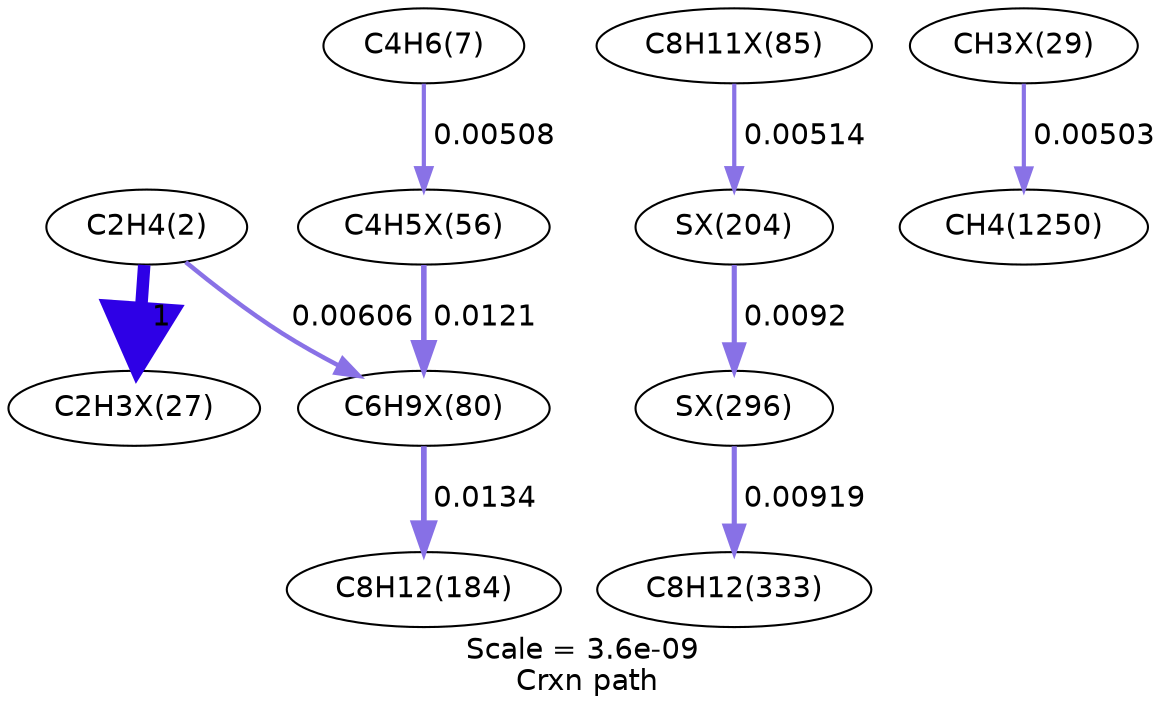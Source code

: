 digraph reaction_paths {
center=1;
s5 -> s48[fontname="Helvetica", style="setlinewidth(6)", arrowsize=3, color="0.7, 1.5, 0.9"
, label=" 1"];
s5 -> s65[fontname="Helvetica", style="setlinewidth(2.15)", arrowsize=1.07, color="0.7, 0.506, 0.9"
, label=" 0.00606"];
s8 -> s59[fontname="Helvetica", style="setlinewidth(2.01)", arrowsize=1.01, color="0.7, 0.505, 0.9"
, label=" 0.00508"];
s59 -> s65[fontname="Helvetica", style="setlinewidth(2.67)", arrowsize=1.33, color="0.7, 0.512, 0.9"
, label=" 0.0121"];
s65 -> s13[fontname="Helvetica", style="setlinewidth(2.75)", arrowsize=1.37, color="0.7, 0.513, 0.9"
, label=" 0.0134"];
s66 -> s78[fontname="Helvetica", style="setlinewidth(2.02)", arrowsize=1.01, color="0.7, 0.505, 0.9"
, label=" 0.00514"];
s78 -> s88[fontname="Helvetica", style="setlinewidth(2.46)", arrowsize=1.23, color="0.7, 0.509, 0.9"
, label=" 0.0092"];
s88 -> s14[fontname="Helvetica", style="setlinewidth(2.46)", arrowsize=1.23, color="0.7, 0.509, 0.9"
, label=" 0.00919"];
s50 -> s24[fontname="Helvetica", style="setlinewidth(2)", arrowsize=1, color="0.7, 0.505, 0.9"
, label=" 0.00503"];
s5 [ fontname="Helvetica", label="C2H4(2)"];
s8 [ fontname="Helvetica", label="C4H6(7)"];
s13 [ fontname="Helvetica", label="C8H12(184)"];
s14 [ fontname="Helvetica", label="C8H12(333)"];
s24 [ fontname="Helvetica", label="CH4(1250)"];
s48 [ fontname="Helvetica", label="C2H3X(27)"];
s50 [ fontname="Helvetica", label="CH3X(29)"];
s59 [ fontname="Helvetica", label="C4H5X(56)"];
s65 [ fontname="Helvetica", label="C6H9X(80)"];
s66 [ fontname="Helvetica", label="C8H11X(85)"];
s78 [ fontname="Helvetica", label="SX(204)"];
s88 [ fontname="Helvetica", label="SX(296)"];
 label = "Scale = 3.6e-09\l Crxn path";
 fontname = "Helvetica";
}
